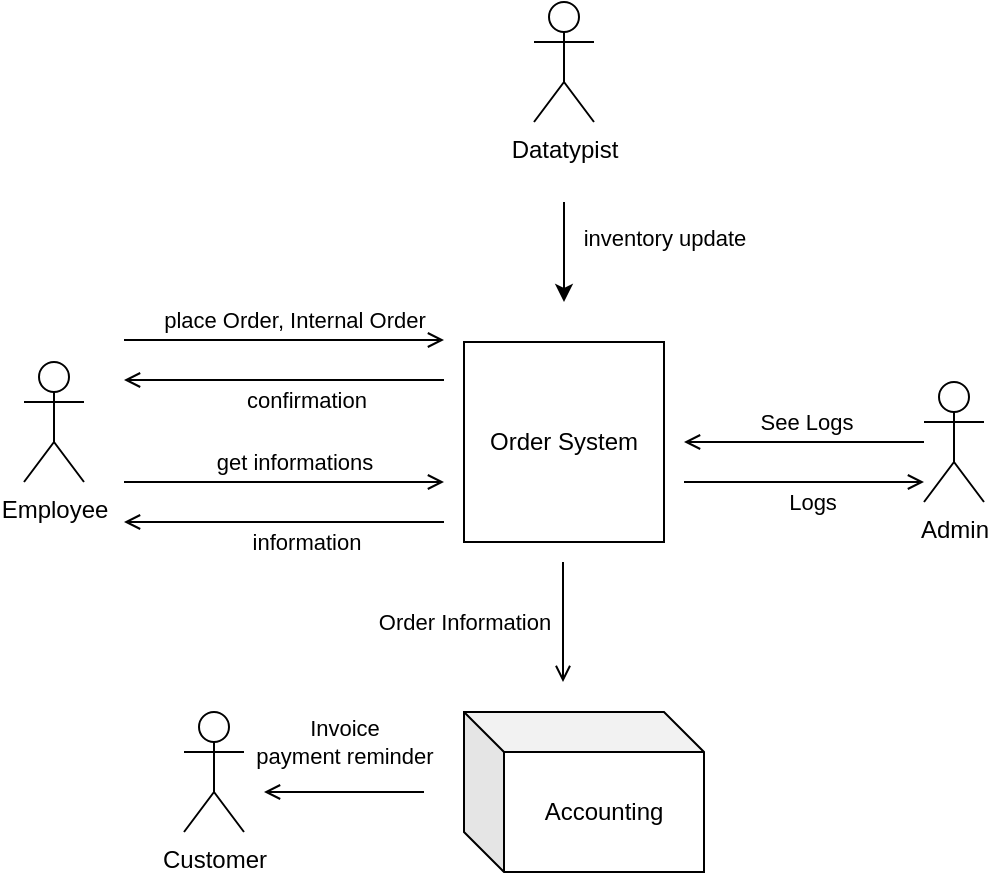 <mxfile version="22.1.22" type="embed">
  <diagram name="Page-1" id="lBWcg9Z9sCO9r4wNu5m9">
    <mxGraphModel dx="551" dy="409" grid="1" gridSize="10" guides="1" tooltips="1" connect="1" arrows="1" fold="1" page="1" pageScale="1" pageWidth="827" pageHeight="1169" math="0" shadow="0">
      <root>
        <mxCell id="0" />
        <mxCell id="1" parent="0" />
        <mxCell id="5CoVTgvuLOkGgE_LccDR-26" style="edgeStyle=orthogonalEdgeStyle;rounded=0;orthogonalLoop=1;jettySize=auto;html=1;endArrow=open;endFill=0;" parent="1" edge="1">
          <mxGeometry relative="1" as="geometry">
            <mxPoint x="389.5" y="430" as="sourcePoint" />
            <mxPoint x="389.5" y="490" as="targetPoint" />
            <Array as="points">
              <mxPoint x="389.5" y="480" />
              <mxPoint x="389.5" y="480" />
            </Array>
          </mxGeometry>
        </mxCell>
        <mxCell id="5CoVTgvuLOkGgE_LccDR-27" value="Order Information" style="edgeLabel;html=1;align=center;verticalAlign=middle;resizable=0;points=[];" parent="5CoVTgvuLOkGgE_LccDR-26" connectable="0" vertex="1">
          <mxGeometry x="0.794" y="2" relative="1" as="geometry">
            <mxPoint x="-52" y="-24" as="offset" />
          </mxGeometry>
        </mxCell>
        <mxCell id="5CoVTgvuLOkGgE_LccDR-1" value="Order System" style="whiteSpace=wrap;html=1;aspect=fixed;" parent="1" vertex="1">
          <mxGeometry x="340" y="320" width="100" height="100" as="geometry" />
        </mxCell>
        <mxCell id="5CoVTgvuLOkGgE_LccDR-4" style="edgeStyle=orthogonalEdgeStyle;rounded=0;orthogonalLoop=1;jettySize=auto;html=1;endArrow=open;endFill=0;" parent="1" edge="1">
          <mxGeometry relative="1" as="geometry">
            <mxPoint x="330" y="390" as="targetPoint" />
            <mxPoint x="170" y="390" as="sourcePoint" />
          </mxGeometry>
        </mxCell>
        <mxCell id="5CoVTgvuLOkGgE_LccDR-5" value="get informations" style="edgeLabel;html=1;align=center;verticalAlign=middle;resizable=0;points=[];" parent="5CoVTgvuLOkGgE_LccDR-4" connectable="0" vertex="1">
          <mxGeometry x="0.058" y="-2" relative="1" as="geometry">
            <mxPoint y="-12" as="offset" />
          </mxGeometry>
        </mxCell>
        <mxCell id="5CoVTgvuLOkGgE_LccDR-2" value="Employee" style="shape=umlActor;verticalLabelPosition=bottom;verticalAlign=top;html=1;outlineConnect=0;" parent="1" vertex="1">
          <mxGeometry x="120" y="330" width="30" height="60" as="geometry" />
        </mxCell>
        <mxCell id="5CoVTgvuLOkGgE_LccDR-6" value="Customer" style="shape=umlActor;verticalLabelPosition=bottom;verticalAlign=top;html=1;outlineConnect=0;" parent="1" vertex="1">
          <mxGeometry x="200" y="505" width="30" height="60" as="geometry" />
        </mxCell>
        <mxCell id="5CoVTgvuLOkGgE_LccDR-16" style="edgeStyle=orthogonalEdgeStyle;rounded=0;orthogonalLoop=1;jettySize=auto;html=1;endArrow=open;endFill=0;" parent="1" source="5CoVTgvuLOkGgE_LccDR-15" edge="1">
          <mxGeometry relative="1" as="geometry">
            <mxPoint x="450" y="370" as="targetPoint" />
          </mxGeometry>
        </mxCell>
        <mxCell id="5CoVTgvuLOkGgE_LccDR-17" value="See Logs" style="edgeLabel;html=1;align=center;verticalAlign=middle;resizable=0;points=[];" parent="5CoVTgvuLOkGgE_LccDR-16" connectable="0" vertex="1">
          <mxGeometry x="-0.021" relative="1" as="geometry">
            <mxPoint y="-10" as="offset" />
          </mxGeometry>
        </mxCell>
        <mxCell id="5CoVTgvuLOkGgE_LccDR-15" value="Admin" style="shape=umlActor;verticalLabelPosition=bottom;verticalAlign=top;html=1;outlineConnect=0;" parent="1" vertex="1">
          <mxGeometry x="570" y="340" width="30" height="60" as="geometry" />
        </mxCell>
        <mxCell id="5CoVTgvuLOkGgE_LccDR-19" style="edgeStyle=orthogonalEdgeStyle;rounded=0;orthogonalLoop=1;jettySize=auto;html=1;endArrow=open;endFill=0;" parent="1" edge="1">
          <mxGeometry relative="1" as="geometry">
            <mxPoint x="170" y="410" as="targetPoint" />
            <mxPoint x="330" y="410" as="sourcePoint" />
          </mxGeometry>
        </mxCell>
        <mxCell id="5CoVTgvuLOkGgE_LccDR-20" value="information" style="edgeLabel;html=1;align=center;verticalAlign=middle;resizable=0;points=[];" parent="5CoVTgvuLOkGgE_LccDR-19" connectable="0" vertex="1">
          <mxGeometry x="0.058" y="-2" relative="1" as="geometry">
            <mxPoint x="15" y="12" as="offset" />
          </mxGeometry>
        </mxCell>
        <mxCell id="5CoVTgvuLOkGgE_LccDR-21" style="edgeStyle=orthogonalEdgeStyle;rounded=0;orthogonalLoop=1;jettySize=auto;html=1;endArrow=open;endFill=0;" parent="1" edge="1">
          <mxGeometry relative="1" as="geometry">
            <mxPoint x="570" y="390" as="targetPoint" />
            <mxPoint x="450" y="390" as="sourcePoint" />
          </mxGeometry>
        </mxCell>
        <mxCell id="5CoVTgvuLOkGgE_LccDR-22" value="Logs" style="edgeLabel;html=1;align=center;verticalAlign=middle;resizable=0;points=[];" parent="5CoVTgvuLOkGgE_LccDR-21" connectable="0" vertex="1">
          <mxGeometry x="0.058" y="-2" relative="1" as="geometry">
            <mxPoint y="8" as="offset" />
          </mxGeometry>
        </mxCell>
        <mxCell id="FRWzkAVtECA2qCx1iSfb-3" style="edgeStyle=orthogonalEdgeStyle;rounded=0;orthogonalLoop=1;jettySize=auto;html=1;endArrow=open;endFill=0;" parent="1" edge="1">
          <mxGeometry relative="1" as="geometry">
            <mxPoint x="240" y="545" as="targetPoint" />
            <mxPoint x="320" y="545" as="sourcePoint" />
          </mxGeometry>
        </mxCell>
        <mxCell id="FRWzkAVtECA2qCx1iSfb-4" value="Invoice&lt;br&gt;payment reminder" style="edgeLabel;html=1;align=center;verticalAlign=middle;resizable=0;points=[];" parent="FRWzkAVtECA2qCx1iSfb-3" connectable="0" vertex="1">
          <mxGeometry x="0.104" relative="1" as="geometry">
            <mxPoint x="4" y="-25" as="offset" />
          </mxGeometry>
        </mxCell>
        <mxCell id="5CoVTgvuLOkGgE_LccDR-28" value="Accounting" style="shape=cube;whiteSpace=wrap;html=1;boundedLbl=1;backgroundOutline=1;darkOpacity=0.05;darkOpacity2=0.1;" parent="1" vertex="1">
          <mxGeometry x="340" y="505" width="120" height="80" as="geometry" />
        </mxCell>
        <mxCell id="2" value="Datatypist" style="shape=umlActor;verticalLabelPosition=bottom;verticalAlign=top;html=1;outlineConnect=0;" vertex="1" parent="1">
          <mxGeometry x="375" y="150" width="30" height="60" as="geometry" />
        </mxCell>
        <mxCell id="9" value="" style="endArrow=classic;html=1;rounded=0;" edge="1" parent="1">
          <mxGeometry width="50" height="50" relative="1" as="geometry">
            <mxPoint x="390" y="250" as="sourcePoint" />
            <mxPoint x="390" y="300" as="targetPoint" />
          </mxGeometry>
        </mxCell>
        <mxCell id="10" value="inventory update" style="edgeLabel;html=1;align=center;verticalAlign=middle;resizable=0;points=[];" vertex="1" connectable="0" parent="9">
          <mxGeometry x="-0.28" relative="1" as="geometry">
            <mxPoint x="50" as="offset" />
          </mxGeometry>
        </mxCell>
        <mxCell id="11" style="edgeStyle=orthogonalEdgeStyle;rounded=0;orthogonalLoop=1;jettySize=auto;html=1;endArrow=open;endFill=0;" edge="1" parent="1">
          <mxGeometry relative="1" as="geometry">
            <mxPoint x="330" y="319" as="targetPoint" />
            <mxPoint x="170" y="319" as="sourcePoint" />
          </mxGeometry>
        </mxCell>
        <mxCell id="12" value="place Order, Internal Order" style="edgeLabel;html=1;align=center;verticalAlign=middle;resizable=0;points=[];" connectable="0" vertex="1" parent="11">
          <mxGeometry x="0.058" y="-2" relative="1" as="geometry">
            <mxPoint y="-12" as="offset" />
          </mxGeometry>
        </mxCell>
        <mxCell id="13" style="edgeStyle=orthogonalEdgeStyle;rounded=0;orthogonalLoop=1;jettySize=auto;html=1;endArrow=open;endFill=0;" edge="1" parent="1">
          <mxGeometry relative="1" as="geometry">
            <mxPoint x="170" y="339" as="targetPoint" />
            <mxPoint x="330" y="339" as="sourcePoint" />
          </mxGeometry>
        </mxCell>
        <mxCell id="14" value="confirmation" style="edgeLabel;html=1;align=center;verticalAlign=middle;resizable=0;points=[];" connectable="0" vertex="1" parent="13">
          <mxGeometry x="0.058" y="-2" relative="1" as="geometry">
            <mxPoint x="15" y="12" as="offset" />
          </mxGeometry>
        </mxCell>
      </root>
    </mxGraphModel>
  </diagram>
</mxfile>

